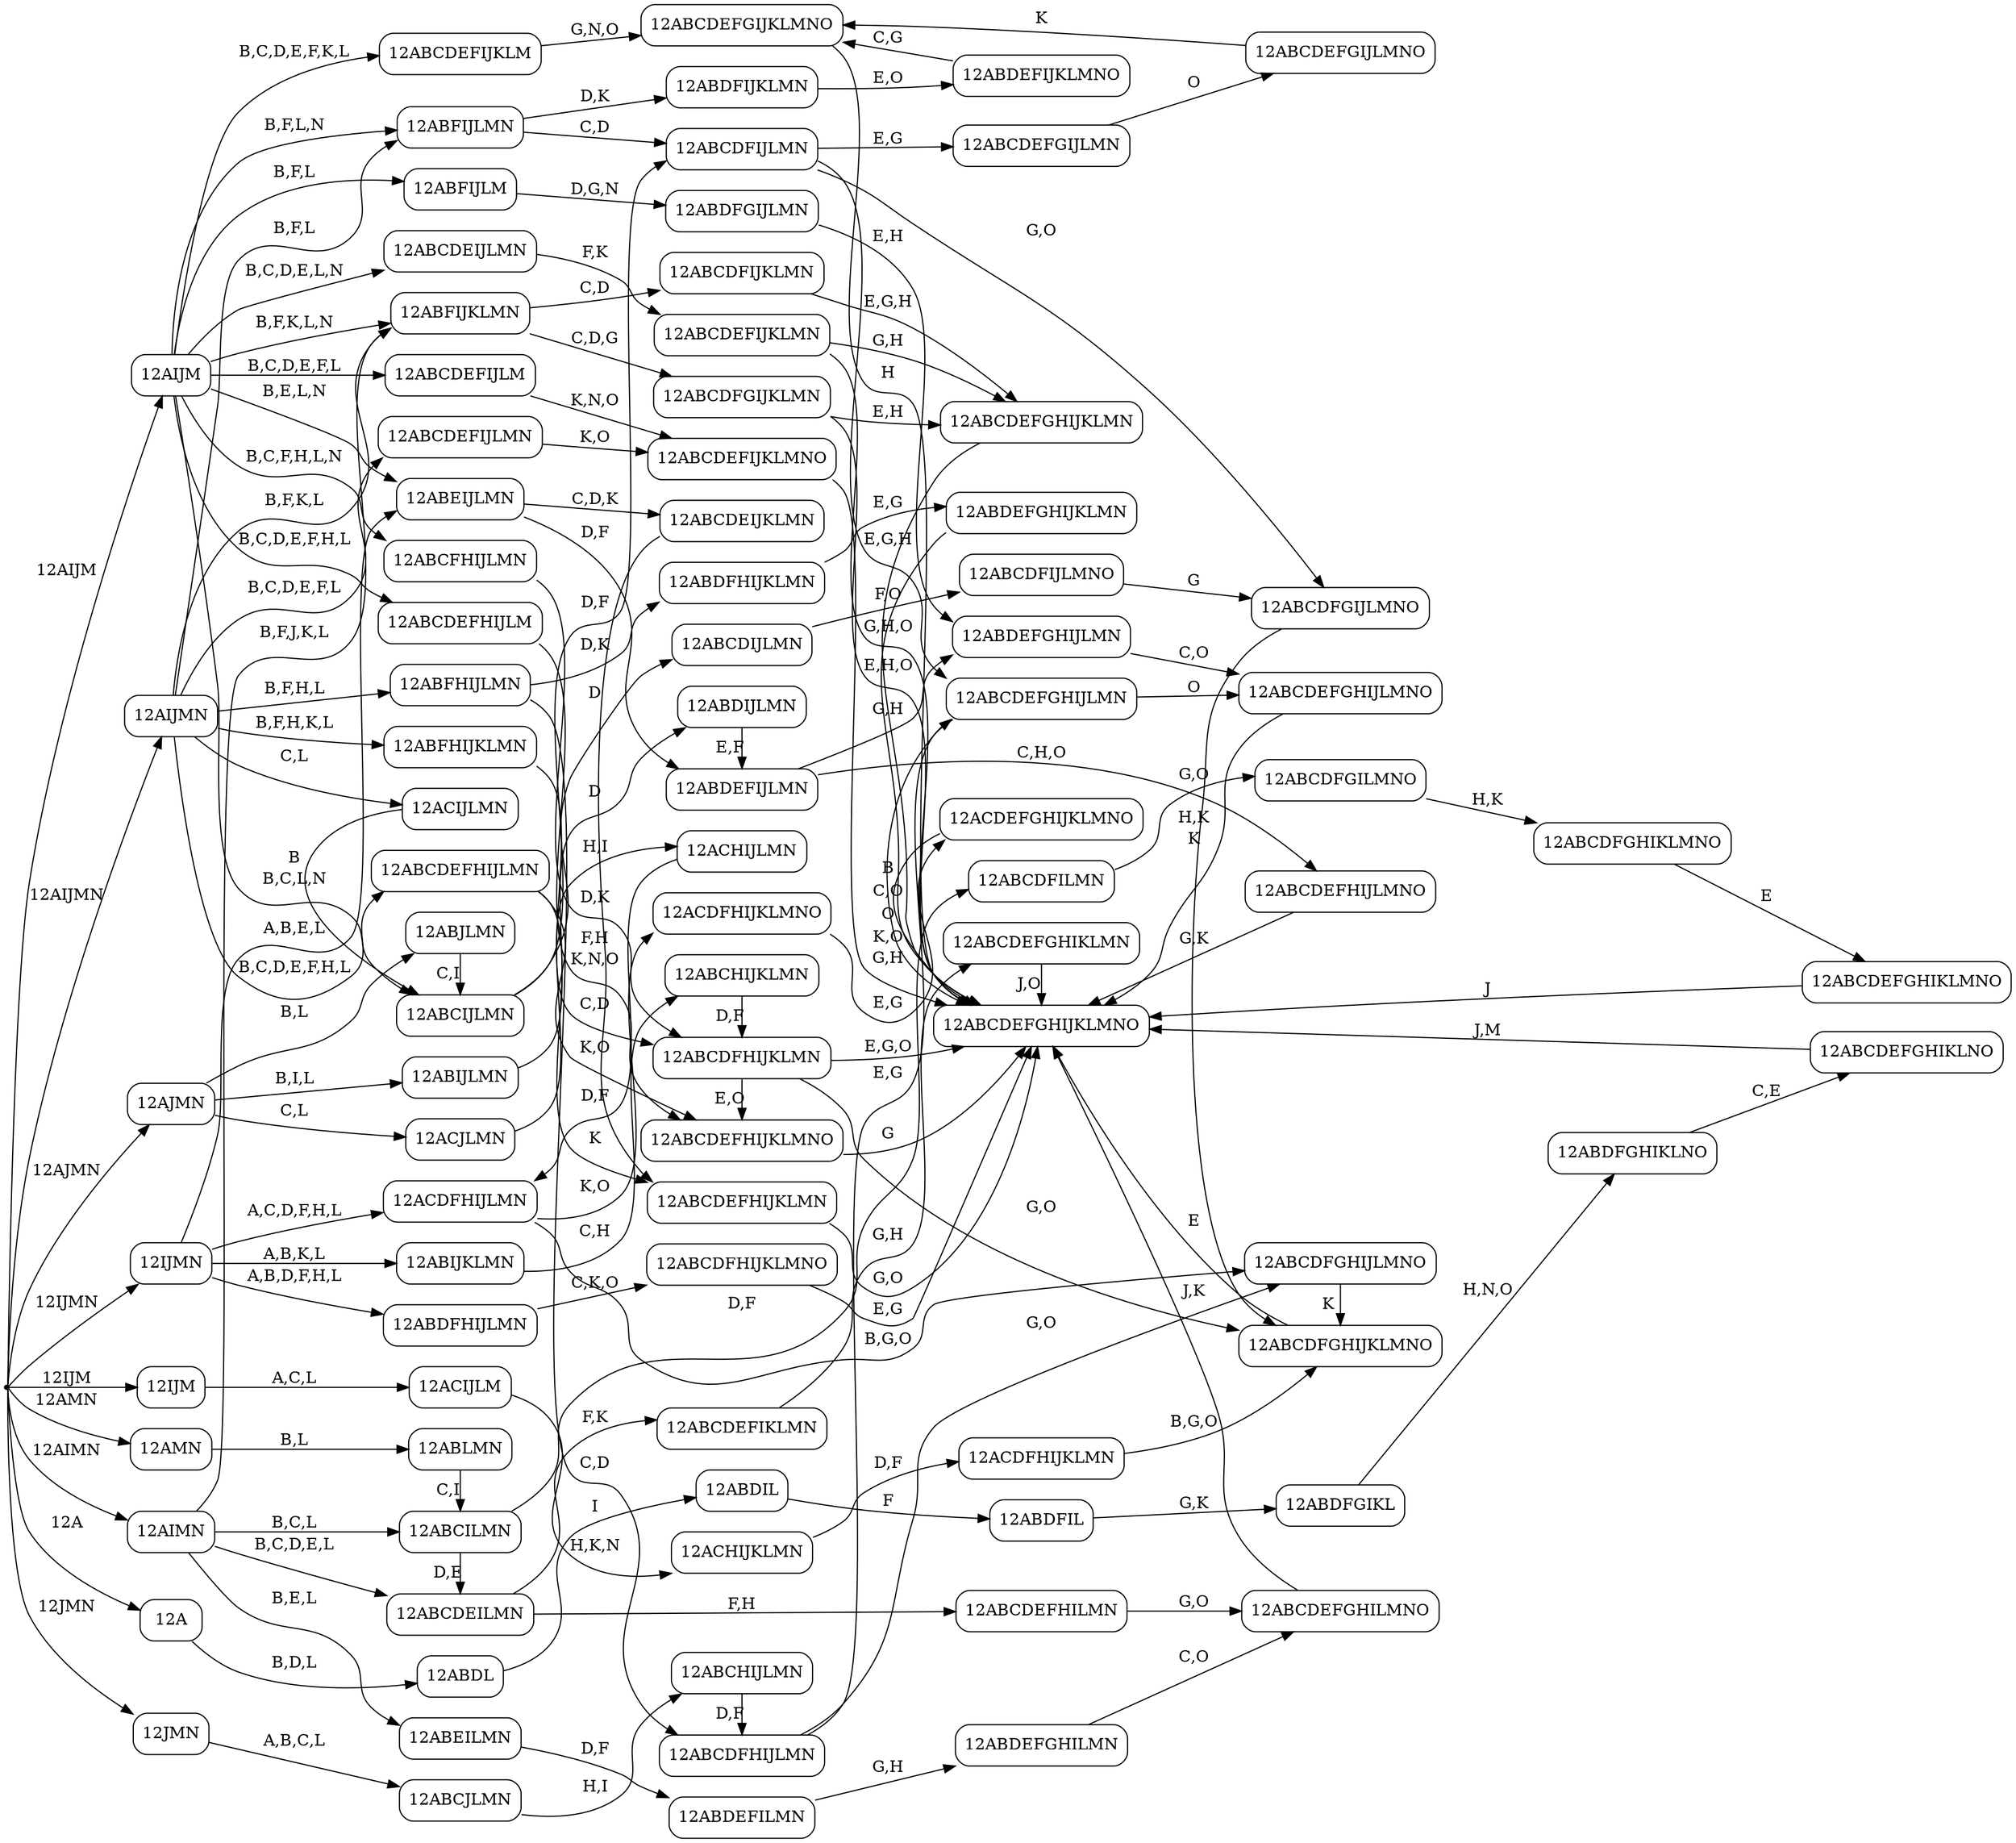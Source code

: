 digraph G { 
	rankdir=LR
	root[shape=point]
	"12AIJM"[shape = box, style=rounded]
	root -> "12AIJM"[label="12AIJM"]
	"12ABCDEFIJKLM"[shape = box, style=rounded]
	"12AIJM"->"12ABCDEFIJKLM"[label="B,C,D,E,F,K,L"]
	"12ABCDEFGIJKLMNO"[shape = box, style=rounded]
	"12ABCDEFIJKLM"->"12ABCDEFGIJKLMNO"[label="G,N,O"]
	"12ABCDEFGHIJKLMNO"[shape = box, style=rounded]
	"12ABCDEFGIJKLMNO"->"12ABCDEFGHIJKLMNO"[label="H"]
	"12AIJMN"[shape = box, style=rounded]
	root -> "12AIJMN"[label="12AIJMN"]
	"12ABCDEFHIJLMN"[shape = box, style=rounded]
	"12AIJMN"->"12ABCDEFHIJLMN"[label="B,C,D,E,F,H,L"]
	"12ABCDEFHIJKLMNO"[shape = box, style=rounded]
	"12ABCDEFHIJLMN"->"12ABCDEFHIJKLMNO"[label="K,O"]
	"12ABCDEFHIJKLMNO"->"12ABCDEFGHIJKLMNO"[label="G"]
	"12ABCDEFHIJKLMN"[shape = box, style=rounded]
	"12ABCDEFHIJLMN"->"12ABCDEFHIJKLMN"[label="K"]
	"12ABCDEFHIJKLMN"->"12ABCDEFGHIJKLMNO"[label="G,O"]
	"12ABCDEFHIJLM"[shape = box, style=rounded]
	"12AIJM"->"12ABCDEFHIJLM"[label="B,C,D,E,F,H,L"]
	"12ABCDEFHIJLM"->"12ABCDEFHIJKLMNO"[label="K,N,O"]
	"12ABCDEFIJLMN"[shape = box, style=rounded]
	"12AIJMN"->"12ABCDEFIJLMN"[label="B,C,D,E,F,L"]
	"12ABCDEFIJKLMNO"[shape = box, style=rounded]
	"12ABCDEFIJLMN"->"12ABCDEFIJKLMNO"[label="K,O"]
	"12ABCDEFIJKLMNO"->"12ABCDEFGHIJKLMNO"[label="G,H"]
	"12ABCDEFIJLM"[shape = box, style=rounded]
	"12AIJM"->"12ABCDEFIJLM"[label="B,C,D,E,F,L"]
	"12ABCDEFIJLM"->"12ABCDEFIJKLMNO"[label="K,N,O"]
	"12ABFHIJKLMN"[shape = box, style=rounded]
	"12AIJMN"->"12ABFHIJKLMN"[label="B,F,H,K,L"]
	"12ABCDFHIJKLMN"[shape = box, style=rounded]
	"12ABFHIJKLMN"->"12ABCDFHIJKLMN"[label="C,D"]
	"12ABCDFHIJKLMN"->"12ABCDEFGHIJKLMNO"[label="E,G,O"]
	"12IJMN"[shape = box, style=rounded]
	root -> "12IJMN"[label="12IJMN"]
	"12ABDFHIJLMN"[shape = box, style=rounded]
	"12IJMN"->"12ABDFHIJLMN"[label="A,B,D,F,H,L"]
	"12ABCDFHIJKLMNO"[shape = box, style=rounded]
	"12ABDFHIJLMN"->"12ABCDFHIJKLMNO"[label="C,K,O"]
	"12ABCDFHIJKLMNO"->"12ABCDEFGHIJKLMNO"[label="E,G"]
	"12ABCDEIJLMN"[shape = box, style=rounded]
	"12AIJM"->"12ABCDEIJLMN"[label="B,C,D,E,L,N"]
	"12ABCDEFIJKLMN"[shape = box, style=rounded]
	"12ABCDEIJLMN"->"12ABCDEFIJKLMN"[label="F,K"]
	"12ABCDEFIJKLMN"->"12ABCDEFGHIJKLMNO"[label="G,H,O"]
	"12ABCFHIJLMN"[shape = box, style=rounded]
	"12AIJM"->"12ABCFHIJLMN"[label="B,C,F,H,L,N"]
	"12ABCFHIJLMN"->"12ABCDFHIJKLMN"[label="D,K"]
	"12ABCDEFGHIJKLMN"[shape = box, style=rounded]
	"12ABCDEFIJKLMN"->"12ABCDEFGHIJKLMN"[label="G,H"]
	"12ABCDEFGHIJKLMN"->"12ABCDEFGHIJKLMNO"[label="O"]
	"12AIMN"[shape = box, style=rounded]
	root -> "12AIMN"[label="12AIMN"]
	"12ABFIJKLMN"[shape = box, style=rounded]
	"12AIMN"->"12ABFIJKLMN"[label="B,F,J,K,L"]
	"12ABCDFGIJKLMN"[shape = box, style=rounded]
	"12ABFIJKLMN"->"12ABCDFGIJKLMN"[label="C,D,G"]
	"12ABCDFGIJKLMN"->"12ABCDEFGHIJKLMNO"[label="E,H,O"]
	"12AIJM"->"12ABFIJKLMN"[label="B,F,K,L,N"]
	"12ABCDFGIJKLMN"->"12ABCDEFGHIJKLMN"[label="E,H"]
	"12ACDFHIJLMN"[shape = box, style=rounded]
	"12IJMN"->"12ACDFHIJLMN"[label="A,C,D,F,H,L"]
	"12ACDFHIJKLMNO"[shape = box, style=rounded]
	"12ACDFHIJLMN"->"12ACDFHIJKLMNO"[label="K,O"]
	"12ACDEFGHIJKLMNO"[shape = box, style=rounded]
	"12ACDFHIJKLMNO"->"12ACDEFGHIJKLMNO"[label="E,G"]
	"12ACDEFGHIJKLMNO"->"12ABCDEFGHIJKLMNO"[label="B"]
	"12ABCDFHIJKLMN"->"12ABCDEFHIJKLMNO"[label="E,O"]
	"12AIJMN"->"12ABFIJKLMN"[label="B,F,K,L"]
	"12ABCDFIJKLMN"[shape = box, style=rounded]
	"12ABFIJKLMN"->"12ABCDFIJKLMN"[label="C,D"]
	"12ABCDFIJKLMN"->"12ABCDEFGHIJKLMN"[label="E,G,H"]
	"12ABFHIJLMN"[shape = box, style=rounded]
	"12AIJMN"->"12ABFHIJLMN"[label="B,F,H,L"]
	"12ABDFHIJKLMN"[shape = box, style=rounded]
	"12ABFHIJLMN"->"12ABDFHIJKLMN"[label="D,K"]
	"12ABDEFGHIJKLMN"[shape = box, style=rounded]
	"12ABDFHIJKLMN"->"12ABDEFGHIJKLMN"[label="E,G"]
	"12ABDEFGHIJKLMN"->"12ABCDEFGHIJKLMNO"[label="C,O"]
	"12ABEIJLMN"[shape = box, style=rounded]
	"12IJMN"->"12ABEIJLMN"[label="A,B,E,L"]
	"12ABCDEIJKLMN"[shape = box, style=rounded]
	"12ABEIJLMN"->"12ABCDEIJKLMN"[label="C,D,K"]
	"12ABCDEIJKLMN"->"12ABCDEFHIJKLMN"[label="F,H"]
	"12ABCDFHIJLMN"[shape = box, style=rounded]
	"12ABFHIJLMN"->"12ABCDFHIJLMN"[label="C,D"]
	"12ABCDEFGHIJLMN"[shape = box, style=rounded]
	"12ABCDFHIJLMN"->"12ABCDEFGHIJLMN"[label="E,G"]
	"12ABCDEFGHIJLMN"->"12ABCDEFGHIJKLMNO"[label="K,O"]
	"12ABCDEILMN"[shape = box, style=rounded]
	"12AIMN"->"12ABCDEILMN"[label="B,C,D,E,L"]
	"12ABCDEFIKLMN"[shape = box, style=rounded]
	"12ABCDEILMN"->"12ABCDEFIKLMN"[label="F,K"]
	"12ABCDEFGHIKLMN"[shape = box, style=rounded]
	"12ABCDEFIKLMN"->"12ABCDEFGHIKLMN"[label="G,H"]
	"12ABCDEFGHIKLMN"->"12ABCDEFGHIJKLMNO"[label="J,O"]
	"12ABCDEFGHIJLMNO"[shape = box, style=rounded]
	"12ABCDEFGHIJLMN"->"12ABCDEFGHIJLMNO"[label="O"]
	"12ABCDEFGHIJLMNO"->"12ABCDEFGHIJKLMNO"[label="K"]
	"12ABFIJLMN"[shape = box, style=rounded]
	"12AIJM"->"12ABFIJLMN"[label="B,F,L,N"]
	"12ABDFIJKLMN"[shape = box, style=rounded]
	"12ABFIJLMN"->"12ABDFIJKLMN"[label="D,K"]
	"12ABDEFIJKLMNO"[shape = box, style=rounded]
	"12ABDFIJKLMN"->"12ABDEFIJKLMNO"[label="E,O"]
	"12ABDEFIJKLMNO"->"12ABCDEFGIJKLMNO"[label="C,G"]
	"12ABIJKLMN"[shape = box, style=rounded]
	"12IJMN"->"12ABIJKLMN"[label="A,B,K,L"]
	"12ABCHIJKLMN"[shape = box, style=rounded]
	"12ABIJKLMN"->"12ABCHIJKLMN"[label="C,H"]
	"12ABCHIJKLMN"->"12ABCDFHIJKLMN"[label="D,F"]
	"12ABCDFGHIJKLMNO"[shape = box, style=rounded]
	"12ABCDFHIJKLMN"->"12ABCDFGHIJKLMNO"[label="G,O"]
	"12ABCDFGHIJKLMNO"->"12ABCDEFGHIJKLMNO"[label="E"]
	"12AIJMN"->"12ABFIJLMN"[label="B,F,L"]
	"12ABCDFIJLMN"[shape = box, style=rounded]
	"12ABFIJLMN"->"12ABCDFIJLMN"[label="C,D"]
	"12ABCDFIJLMN"->"12ABCDEFGHIJLMN"[label="E,G,H"]
	"12AIJM"->"12ABEIJLMN"[label="B,E,L,N"]
	"12ABDEFIJLMN"[shape = box, style=rounded]
	"12ABEIJLMN"->"12ABDEFIJLMN"[label="D,F"]
	"12ABDEFGHIJLMN"[shape = box, style=rounded]
	"12ABDEFIJLMN"->"12ABDEFGHIJLMN"[label="G,H"]
	"12ABDEFGHIJLMN"->"12ABCDEFGHIJLMNO"[label="C,O"]
	"12ABFIJLM"[shape = box, style=rounded]
	"12AIJM"->"12ABFIJLM"[label="B,F,L"]
	"12ABDFGIJLMN"[shape = box, style=rounded]
	"12ABFIJLM"->"12ABDFGIJLMN"[label="D,G,N"]
	"12ABDFGIJLMN"->"12ABDEFGHIJLMN"[label="E,H"]
	"12ABCDEFGIJLMN"[shape = box, style=rounded]
	"12ABCDFIJLMN"->"12ABCDEFGIJLMN"[label="E,G"]
	"12ABCDEFGIJLMNO"[shape = box, style=rounded]
	"12ABCDEFGIJLMN"->"12ABCDEFGIJLMNO"[label="O"]
	"12ABCDEFGIJLMNO"->"12ABCDEFGIJKLMNO"[label="K"]
	"12IJM"[shape = box, style=rounded]
	root -> "12IJM"[label="12IJM"]
	"12ACIJLM"[shape = box, style=rounded]
	"12IJM"->"12ACIJLM"[label="A,C,L"]
	"12ACHIJKLMN"[shape = box, style=rounded]
	"12ACIJLM"->"12ACHIJKLMN"[label="H,K,N"]
	"12ACDFHIJKLMN"[shape = box, style=rounded]
	"12ACHIJKLMN"->"12ACDFHIJKLMN"[label="D,F"]
	"12ACDFHIJKLMN"->"12ABCDFGHIJKLMNO"[label="B,G,O"]
	"12ABCIJLMN"[shape = box, style=rounded]
	"12AIJM"->"12ABCIJLMN"[label="B,C,L,N"]
	"12ABCDIJLMN"[shape = box, style=rounded]
	"12ABCIJLMN"->"12ABCDIJLMN"[label="D"]
	"12ABCDFIJLMNO"[shape = box, style=rounded]
	"12ABCDIJLMN"->"12ABCDFIJLMNO"[label="F,O"]
	"12ABCDFGIJLMNO"[shape = box, style=rounded]
	"12ABCDFIJLMNO"->"12ABCDFGIJLMNO"[label="G"]
	"12ABCDFGIJLMNO"->"12ABCDFGHIJKLMNO"[label="H,K"]
	"12ABEILMN"[shape = box, style=rounded]
	"12AIMN"->"12ABEILMN"[label="B,E,L"]
	"12ABDEFILMN"[shape = box, style=rounded]
	"12ABEILMN"->"12ABDEFILMN"[label="D,F"]
	"12ABDEFGHILMN"[shape = box, style=rounded]
	"12ABDEFILMN"->"12ABDEFGHILMN"[label="G,H"]
	"12ABCDEFGHILMNO"[shape = box, style=rounded]
	"12ABDEFGHILMN"->"12ABCDEFGHILMNO"[label="C,O"]
	"12ABCDEFGHILMNO"->"12ABCDEFGHIJKLMNO"[label="J,K"]
	"12AJMN"[shape = box, style=rounded]
	root -> "12AJMN"[label="12AJMN"]
	"12ABIJLMN"[shape = box, style=rounded]
	"12AJMN"->"12ABIJLMN"[label="B,I,L"]
	"12ABDIJLMN"[shape = box, style=rounded]
	"12ABIJLMN"->"12ABDIJLMN"[label="D"]
	"12ABDIJLMN"->"12ABDEFIJLMN"[label="E,F"]
	"12ABCDEFHIJLMNO"[shape = box, style=rounded]
	"12ABDEFIJLMN"->"12ABCDEFHIJLMNO"[label="C,H,O"]
	"12ABCDEFHIJLMNO"->"12ABCDEFGHIJKLMNO"[label="G,K"]
	"12ABCILMN"[shape = box, style=rounded]
	"12AIMN"->"12ABCILMN"[label="B,C,L"]
	"12ABCILMN"->"12ABCDEILMN"[label="D,E"]
	"12ABCDEFHILMN"[shape = box, style=rounded]
	"12ABCDEILMN"->"12ABCDEFHILMN"[label="F,H"]
	"12ABCDEFHILMN"->"12ABCDEFGHILMNO"[label="G,O"]
	"12JMN"[shape = box, style=rounded]
	root -> "12JMN"[label="12JMN"]
	"12ABCJLMN"[shape = box, style=rounded]
	"12JMN"->"12ABCJLMN"[label="A,B,C,L"]
	"12ABCHIJLMN"[shape = box, style=rounded]
	"12ABCJLMN"->"12ABCHIJLMN"[label="H,I"]
	"12ABCHIJLMN"->"12ABCDFHIJLMN"[label="D,F"]
	"12ABCDFGHIJLMNO"[shape = box, style=rounded]
	"12ABCDFHIJLMN"->"12ABCDFGHIJLMNO"[label="G,O"]
	"12ABCDFGHIJLMNO"->"12ABCDFGHIJKLMNO"[label="K"]
	"12ACIJLMN"[shape = box, style=rounded]
	"12AIJMN"->"12ACIJLMN"[label="C,L"]
	"12ACIJLMN"->"12ABCIJLMN"[label="B"]
	"12ABCIJLMN"->"12ABCDFIJLMN"[label="D,F"]
	"12ABCDFIJLMN"->"12ABCDFGIJLMNO"[label="G,O"]
	"12ABJLMN"[shape = box, style=rounded]
	"12AJMN"->"12ABJLMN"[label="B,L"]
	"12ABJLMN"->"12ABCIJLMN"[label="C,I"]
	"12ACJLMN"[shape = box, style=rounded]
	"12AJMN"->"12ACJLMN"[label="C,L"]
	"12ACHIJLMN"[shape = box, style=rounded]
	"12ACJLMN"->"12ACHIJLMN"[label="H,I"]
	"12ACHIJLMN"->"12ACDFHIJLMN"[label="D,F"]
	"12ACDFHIJLMN"->"12ABCDFGHIJLMNO"[label="B,G,O"]
	"12AMN"[shape = box, style=rounded]
	root -> "12AMN"[label="12AMN"]
	"12ABLMN"[shape = box, style=rounded]
	"12AMN"->"12ABLMN"[label="B,L"]
	"12ABLMN"->"12ABCILMN"[label="C,I"]
	"12ABCDFILMN"[shape = box, style=rounded]
	"12ABCILMN"->"12ABCDFILMN"[label="D,F"]
	"12ABCDFGILMNO"[shape = box, style=rounded]
	"12ABCDFILMN"->"12ABCDFGILMNO"[label="G,O"]
	"12ABCDFGHIKLMNO"[shape = box, style=rounded]
	"12ABCDFGILMNO"->"12ABCDFGHIKLMNO"[label="H,K"]
	"12ABCDEFGHIKLMNO"[shape = box, style=rounded]
	"12ABCDFGHIKLMNO"->"12ABCDEFGHIKLMNO"[label="E"]
	"12ABCDEFGHIKLMNO"->"12ABCDEFGHIJKLMNO"[label="J"]
	"12A"[shape = box, style=rounded]
	root -> "12A"[label="12A"]
	"12ABDL"[shape = box, style=rounded]
	"12A"->"12ABDL"[label="B,D,L"]
	"12ABDIL"[shape = box, style=rounded]
	"12ABDL"->"12ABDIL"[label="I"]
	"12ABDFIL"[shape = box, style=rounded]
	"12ABDIL"->"12ABDFIL"[label="F"]
	"12ABDFGIKL"[shape = box, style=rounded]
	"12ABDFIL"->"12ABDFGIKL"[label="G,K"]
	"12ABDFGHIKLNO"[shape = box, style=rounded]
	"12ABDFGIKL"->"12ABDFGHIKLNO"[label="H,N,O"]
	"12ABCDEFGHIKLNO"[shape = box, style=rounded]
	"12ABDFGHIKLNO"->"12ABCDEFGHIKLNO"[label="C,E"]
	"12ABCDEFGHIKLNO"->"12ABCDEFGHIJKLMNO"[label="J,M"]
	{ rank=same "12AIJM" "12AIJMN" "12IJMN" "12AIMN" "12IJM" "12AJMN" "12JMN" "12AMN" "12A" }
	{ rank=same "12ABCDEFIJKLM" "12ABCDEFHIJLMN" "12ABCDEFHIJLM" "12ABCDEFIJLMN" "12ABCDEFIJLM" "12ABFHIJKLMN" "12ABDFHIJLMN" "12ABCDEIJLMN" "12ABCFHIJLMN" "12ABFIJKLMN" "12ACDFHIJLMN" "12ABFHIJLMN" "12ABEIJLMN" "12ABCDEILMN" "12ABFIJLMN" "12ABIJKLMN" "12ABFIJLM" "12ACIJLM" "12ABCIJLMN" "12ABEILMN" "12ABIJLMN" "12ABCILMN" "12ABCJLMN" "12ACIJLMN" "12ABJLMN" "12ACJLMN" "12ABLMN" "12ABDL" }
	{ rank=same "12ABCDEFGIJKLMNO" "12ABCDEFHIJKLMNO" "12ABCDEFHIJKLMN" "12ABCDEFIJKLMNO" "12ABCDFHIJKLMN" "12ABCDFHIJKLMNO" "12ABCDEFIJKLMN" "12ABCDFGIJKLMN" "12ACDFHIJKLMNO" "12ABCDFIJKLMN" "12ABDFHIJKLMN" "12ABCDEIJKLMN" "12ABCDFHIJLMN" "12ABCDEFIKLMN" "12ABDFIJKLMN" "12ABCHIJKLMN" "12ABCDFIJLMN" "12ABDEFIJLMN" "12ABDFGIJLMN" "12ACHIJKLMN" "12ABCDIJLMN" "12ABDEFILMN" "12ABDIJLMN" "12ABCHIJLMN" "12ACHIJLMN" "12ABDIL" }
	{ rank=same "12ABCDEFGHIJKLMNO" "12ABCDEFGHIJKLMN" "12ACDEFGHIJKLMNO" "12ABDEFGHIJKLMN" "12ABCDEFGHIJLMN" "12ABCDEFGHIKLMN" "12ABDEFIJKLMNO" "12ABDEFGHIJLMN" "12ABCDEFGIJLMN" "12ACDFHIJKLMN" "12ABCDFIJLMNO" "12ABDEFGHILMN" "12ABCDEFHILMN" "12ABCDFILMN" "12ABDFIL" }
	{ rank=same "12ABCDEFGHIJLMNO" "12ABCDFGHIJKLMNO" "12ABCDEFGIJLMNO" "12ABCDFGIJLMNO" "12ABCDEFGHILMNO" "12ABCDEFHIJLMNO" "12ABCDFGHIJLMNO" "12ABCDFGILMNO" "12ABDFGIKL" }
	{ rank=same "12ABCDFGHIKLMNO" "12ABDFGHIKLNO" }
	{ rank=same "12ABCDEFGHIKLMNO" "12ABCDEFGHIKLNO" }
}